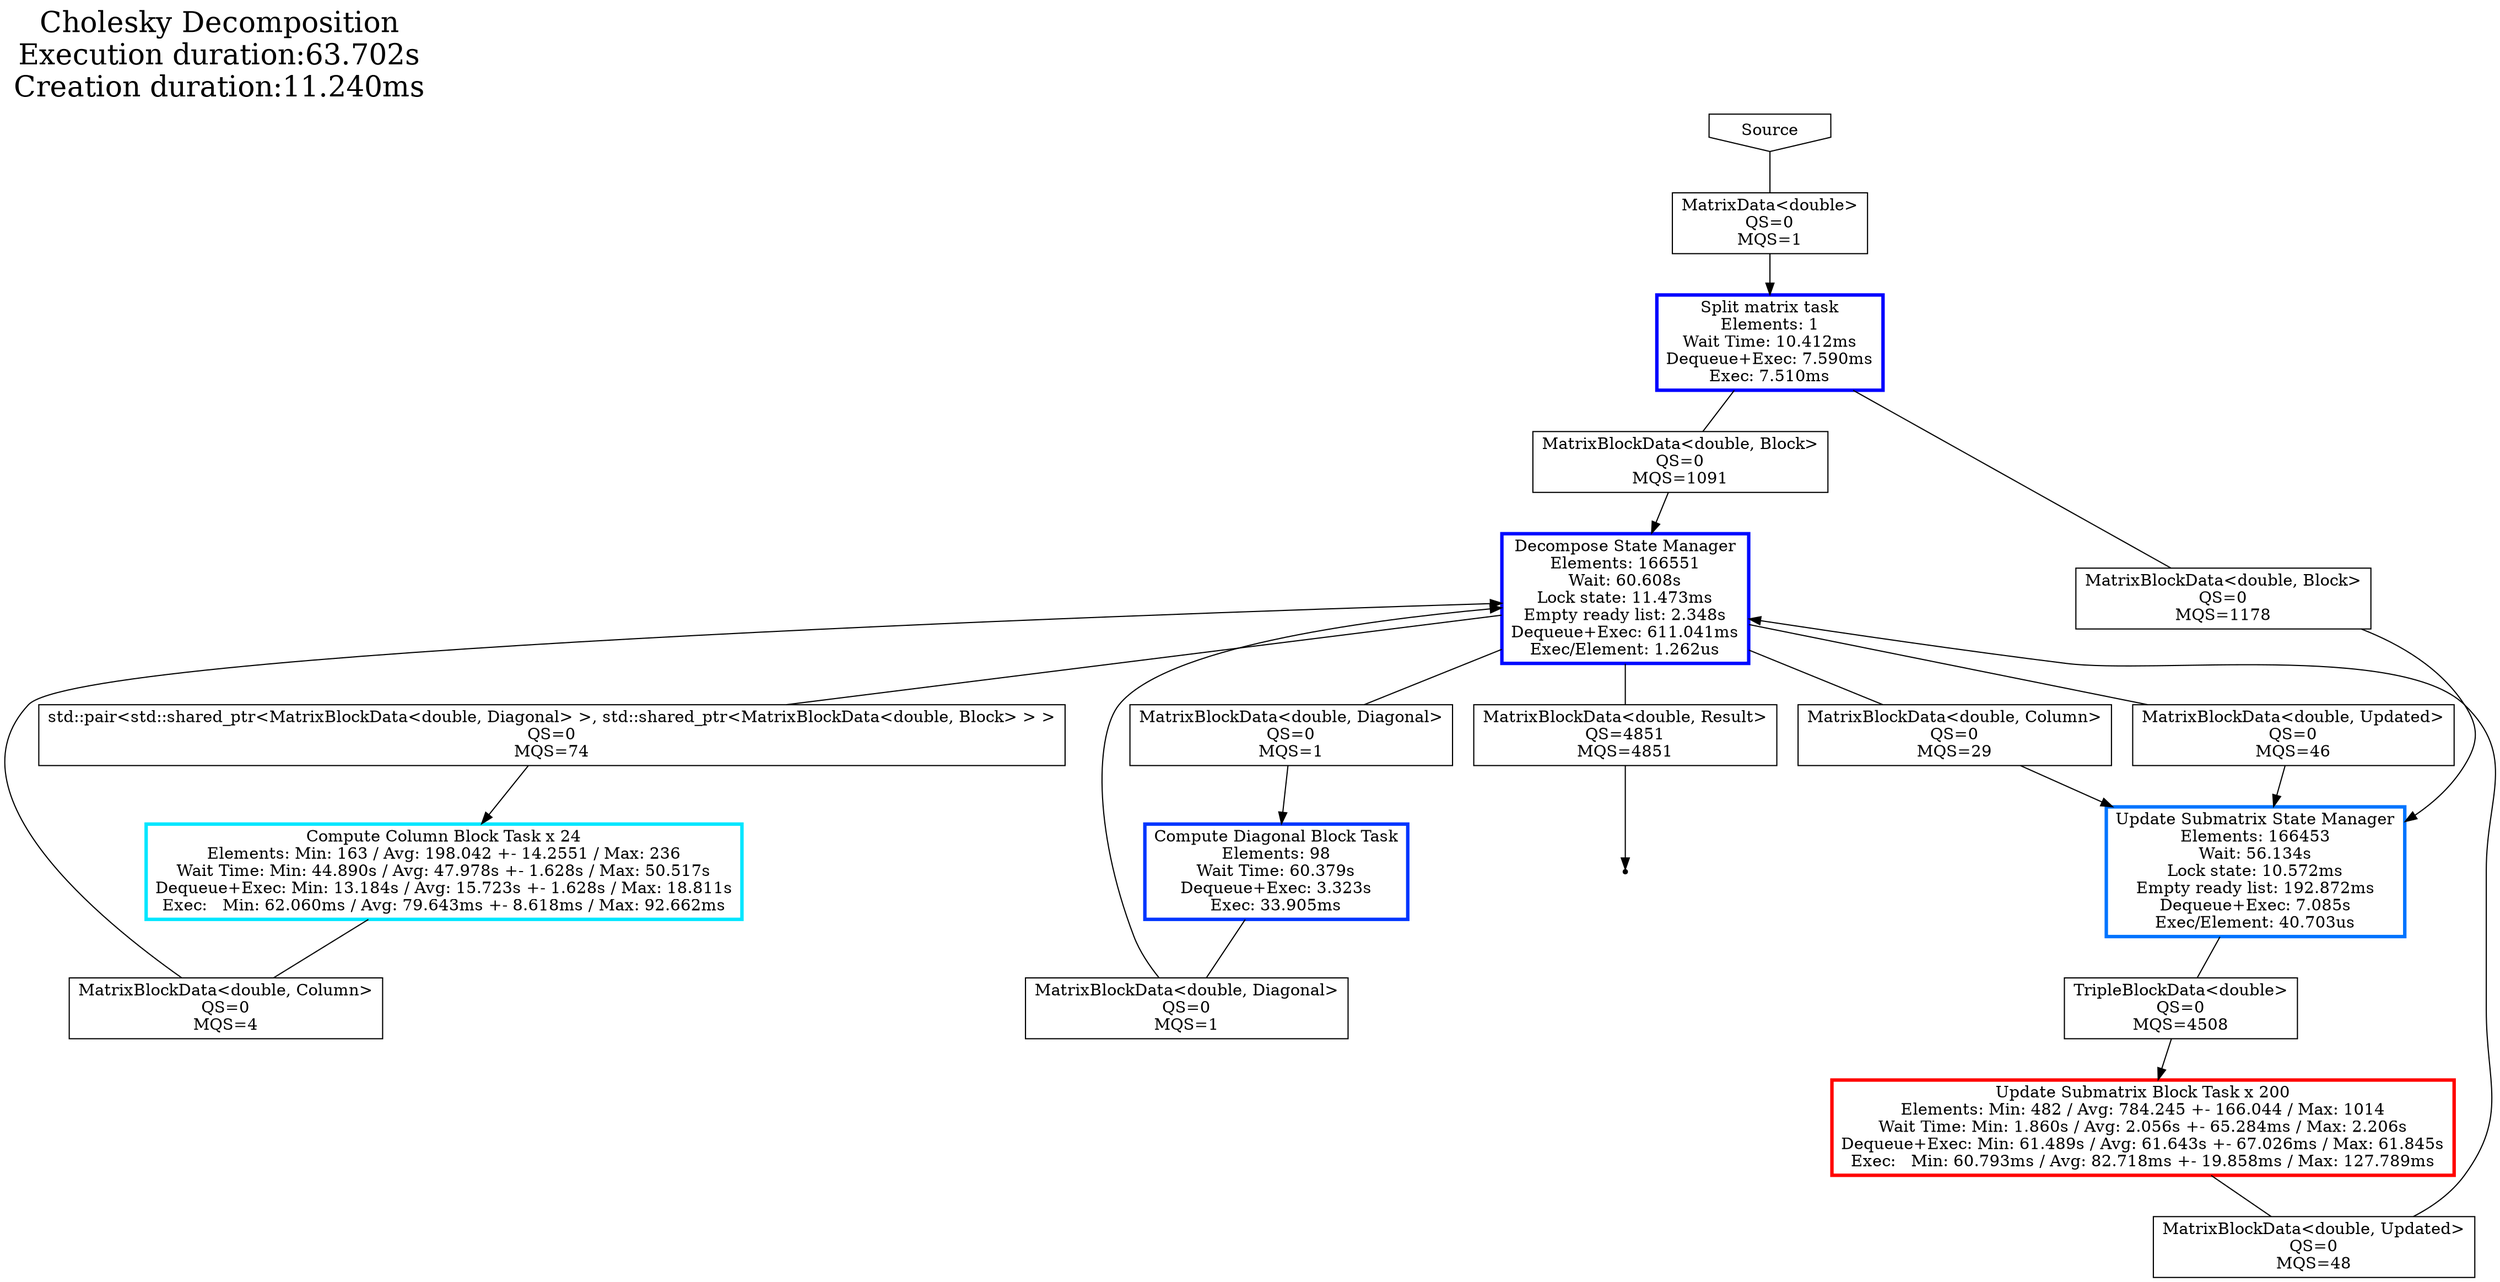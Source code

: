 digraph x0x55ca792622e0 {
label="Cholesky Decomposition\nExecution duration:63.702s\nCreation duration:11.240ms"; fontsize=25; penwidth=5; labelloc=top; labeljust=left; 
x0x55ca79262410 [label="Source", shape=invhouse];
x0x55ca792625d0 [label="Sink", shape=point];
x0x55ca79262860 [label="Split matrix task\nElements: 1
Wait Time: 10.412ms\nDequeue+Exec: 7.590ms\nExec: 7.510ms\n",shape=rect,color="#0000ff", penwidth=3, style=filled, fillcolor="#ffffffff", fontcolor="#000000ff"];
x0x55ca792642d0 [label="Decompose State Manager\nElements: 166551\nWait: 60.608s\nLock state: 11.473ms\nEmpty ready list: 2.348s\nDequeue+Exec: 611.041ms\nExec/Element: 1.262us",shape=rect,color="#000aff", penwidth=3, style=filled, fillcolor="#ffffffff", fontcolor="#000000ff"];
x0x55ca79266640 [label="Compute Diagonal Block Task\nElements: 98
Wait Time: 60.379s\nDequeue+Exec: 3.323s\nExec: 33.905ms\n",shape=rect,color="#0036ff", penwidth=3, style=filled, fillcolor="#ffffffff", fontcolor="#000000ff"];
x0x55ca792673d0 [label="Compute Column Block Task x 24\nElements: Min: 163 / Avg: 198.042 +- 14.2551 / Max: 236
Wait Time: Min: 44.890s / Avg: 47.978s +- 1.628s / Max: 50.517s\nDequeue+Exec: Min: 13.184s / Avg: 15.723s +- 1.628s / Max: 18.811s\nExec:   Min: 62.060ms / Avg: 79.643ms +- 8.618ms / Max: 92.662ms\n",shape=rect,color="#00e6ff", penwidth=3, style=filled, fillcolor="#ffffffff", fontcolor="#000000ff"];
x0x55ca792682c0 [label="Update Submatrix Block Task x 200\nElements: Min: 482 / Avg: 784.245 +- 166.044 / Max: 1014
Wait Time: Min: 1.860s / Avg: 2.056s +- 65.284ms / Max: 2.206s\nDequeue+Exec: Min: 61.489s / Avg: 61.643s +- 67.026ms / Max: 61.845s\nExec:   Min: 60.793ms / Avg: 82.718ms +- 19.858ms / Max: 127.789ms\n",shape=rect,color="#ff0400", penwidth=3, style=filled, fillcolor="#ffffffff", fontcolor="#000000ff"];
x0x55ca792693c0 [label="Update Submatrix State Manager\nElements: 166453\nWait: 56.134s\nLock state: 10.572ms\nEmpty ready list: 192.872ms\nDequeue+Exec: 7.085s\nExec/Element: 40.703us",shape=rect,color="#0074ff", penwidth=3, style=filled, fillcolor="#ffffffff", fontcolor="#000000ff"];
"edgex0x55ca792625d0MatrixBlockData<double, Result>"[label="MatrixBlockData<double, Result>\nQS=4851\nMQS=4851", shape=rect];
"edgex0x55ca79262860MatrixData<double>"[label="MatrixData<double>\nQS=0\nMQS=1", shape=rect];
"edgex0x55ca792642d0MatrixBlockData<double, Block>"[label="MatrixBlockData<double, Block>\nQS=0\nMQS=1091", shape=rect];
"edgex0x55ca792642d0MatrixBlockData<double, Diagonal>"[label="MatrixBlockData<double, Diagonal>\nQS=0\nMQS=1", shape=rect];
"edgex0x55ca792642d0MatrixBlockData<double, Column>"[label="MatrixBlockData<double, Column>\nQS=0\nMQS=4", shape=rect];
"edgex0x55ca792642d0MatrixBlockData<double, Updated>"[label="MatrixBlockData<double, Updated>\nQS=0\nMQS=48", shape=rect];
"edgex0x55ca79266640MatrixBlockData<double, Diagonal>"[label="MatrixBlockData<double, Diagonal>\nQS=0\nMQS=1", shape=rect];
"edgex0x55ca792673d0std::pair<std::shared_ptr<MatrixBlockData<double, Diagonal> >, std::shared_ptr<MatrixBlockData<double, Block> > >"[label="std::pair<std::shared_ptr<MatrixBlockData<double, Diagonal> >, std::shared_ptr<MatrixBlockData<double, Block> > >\nQS=0\nMQS=74", shape=rect];
"edgex0x55ca792682c0TripleBlockData<double>"[label="TripleBlockData<double>\nQS=0\nMQS=4508", shape=rect];
"edgex0x55ca792693c0MatrixBlockData<double, Block>"[label="MatrixBlockData<double, Block>\nQS=0\nMQS=1178", shape=rect];
"edgex0x55ca792693c0MatrixBlockData<double, Column>"[label="MatrixBlockData<double, Column>\nQS=0\nMQS=29", shape=rect];
"edgex0x55ca792693c0MatrixBlockData<double, Updated>"[label="MatrixBlockData<double, Updated>\nQS=0\nMQS=46", shape=rect];
"x0x55ca792642d0" -> "edgex0x55ca792625d0MatrixBlockData<double, Result>"[penwidth=1, dir=none];
"edgex0x55ca792625d0MatrixBlockData<double, Result>" -> "x0x55ca792625d0"[penwidth=1];
"x0x55ca79262410" -> "edgex0x55ca79262860MatrixData<double>"[penwidth=1, dir=none];
"edgex0x55ca79262860MatrixData<double>" -> "x0x55ca79262860"[penwidth=1];
"x0x55ca79262860" -> "edgex0x55ca792642d0MatrixBlockData<double, Block>"[penwidth=1, dir=none];
"edgex0x55ca792642d0MatrixBlockData<double, Block>" -> "x0x55ca792642d0"[penwidth=1];
"x0x55ca79266640" -> "edgex0x55ca792642d0MatrixBlockData<double, Diagonal>"[penwidth=1, dir=none];
"edgex0x55ca792642d0MatrixBlockData<double, Diagonal>" -> "x0x55ca792642d0"[penwidth=1];
"x0x55ca792673d0" -> "edgex0x55ca792642d0MatrixBlockData<double, Column>"[penwidth=1, dir=none];
"edgex0x55ca792642d0MatrixBlockData<double, Column>" -> "x0x55ca792642d0"[penwidth=1];
"x0x55ca792682c0" -> "edgex0x55ca792642d0MatrixBlockData<double, Updated>"[penwidth=1, dir=none];
"edgex0x55ca792642d0MatrixBlockData<double, Updated>" -> "x0x55ca792642d0"[penwidth=1];
"x0x55ca792642d0" -> "edgex0x55ca79266640MatrixBlockData<double, Diagonal>"[penwidth=1, dir=none];
"edgex0x55ca79266640MatrixBlockData<double, Diagonal>" -> "x0x55ca79266640"[penwidth=1];
"x0x55ca792642d0" -> "edgex0x55ca792673d0std::pair<std::shared_ptr<MatrixBlockData<double, Diagonal> >, std::shared_ptr<MatrixBlockData<double, Block> > >"[penwidth=1, dir=none];
"edgex0x55ca792673d0std::pair<std::shared_ptr<MatrixBlockData<double, Diagonal> >, std::shared_ptr<MatrixBlockData<double, Block> > >" -> "x0x55ca792673d0"[penwidth=1];
"x0x55ca792693c0" -> "edgex0x55ca792682c0TripleBlockData<double>"[penwidth=1, dir=none];
"edgex0x55ca792682c0TripleBlockData<double>" -> "x0x55ca792682c0"[penwidth=1];
"x0x55ca79262860" -> "edgex0x55ca792693c0MatrixBlockData<double, Block>"[penwidth=1, dir=none];
"edgex0x55ca792693c0MatrixBlockData<double, Block>" -> "x0x55ca792693c0"[penwidth=1];
"x0x55ca792642d0" -> "edgex0x55ca792693c0MatrixBlockData<double, Column>"[penwidth=1, dir=none];
"edgex0x55ca792693c0MatrixBlockData<double, Column>" -> "x0x55ca792693c0"[penwidth=1];
"x0x55ca792642d0" -> "edgex0x55ca792693c0MatrixBlockData<double, Updated>"[penwidth=1, dir=none];
"edgex0x55ca792693c0MatrixBlockData<double, Updated>" -> "x0x55ca792693c0"[penwidth=1];
}
